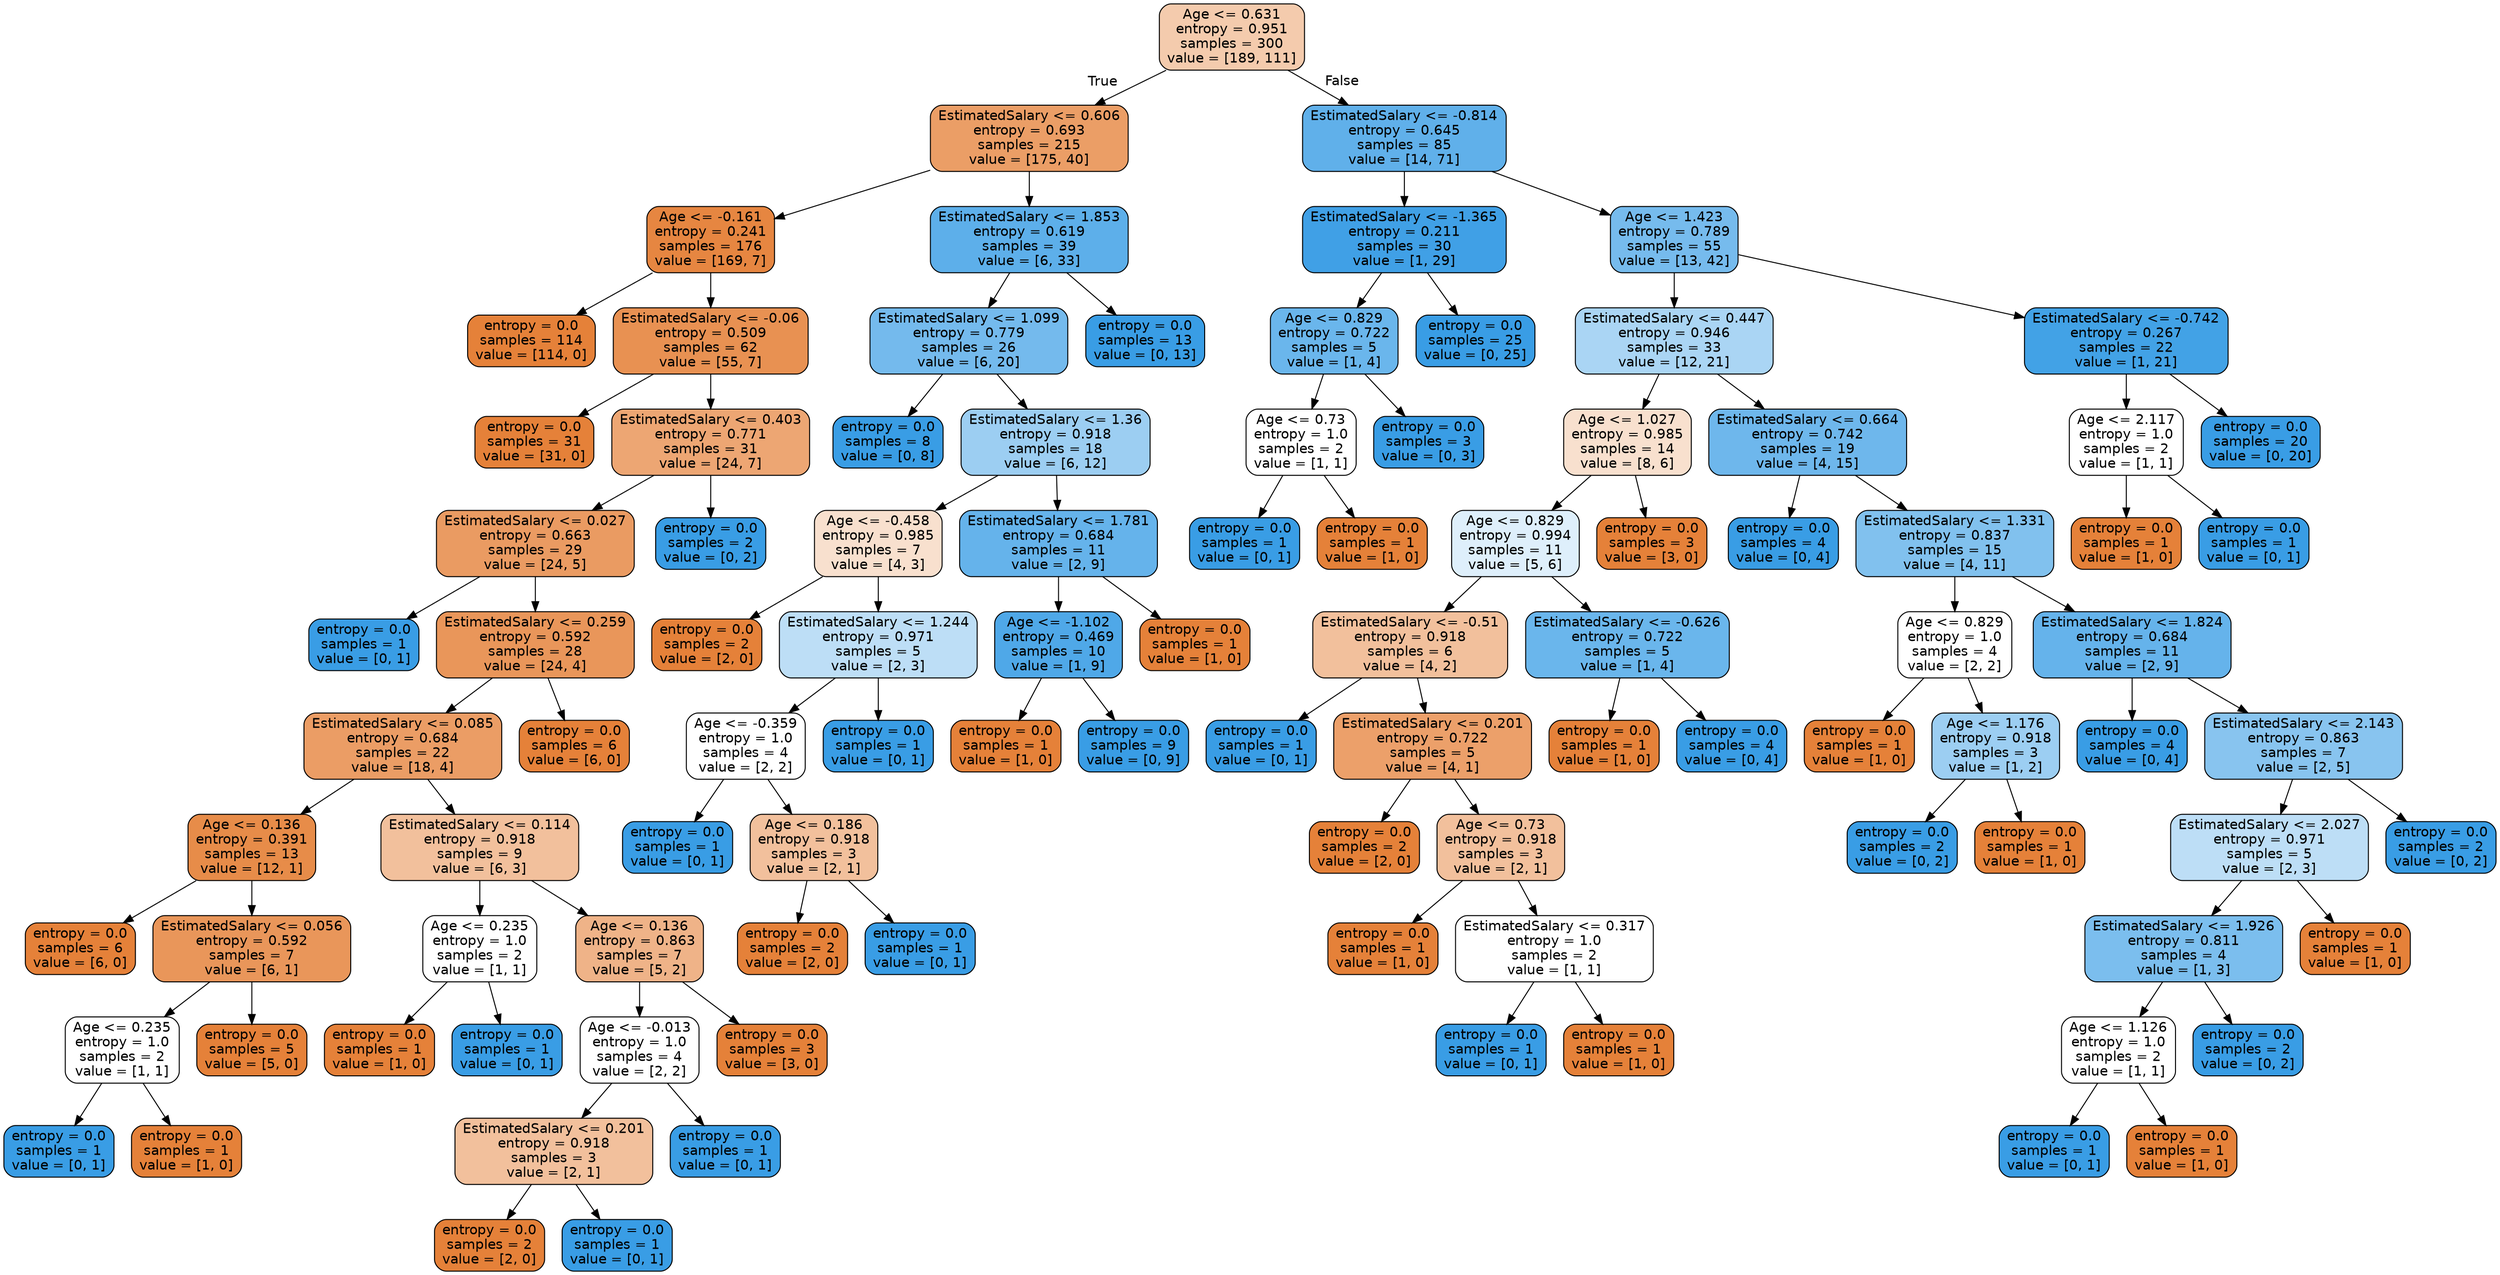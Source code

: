 digraph Tree {
node [shape=box, style="filled, rounded", color="black", fontname="helvetica"] ;
edge [fontname="helvetica"] ;
0 [label="Age <= 0.631\nentropy = 0.951\nsamples = 300\nvalue = [189, 111]", fillcolor="#f4cbad"] ;
1 [label="EstimatedSalary <= 0.606\nentropy = 0.693\nsamples = 215\nvalue = [175, 40]", fillcolor="#eb9e66"] ;
0 -> 1 [labeldistance=2.5, labelangle=45, headlabel="True"] ;
2 [label="Age <= -0.161\nentropy = 0.241\nsamples = 176\nvalue = [169, 7]", fillcolor="#e68641"] ;
1 -> 2 ;
3 [label="entropy = 0.0\nsamples = 114\nvalue = [114, 0]", fillcolor="#e58139"] ;
2 -> 3 ;
4 [label="EstimatedSalary <= -0.06\nentropy = 0.509\nsamples = 62\nvalue = [55, 7]", fillcolor="#e89152"] ;
2 -> 4 ;
5 [label="entropy = 0.0\nsamples = 31\nvalue = [31, 0]", fillcolor="#e58139"] ;
4 -> 5 ;
6 [label="EstimatedSalary <= 0.403\nentropy = 0.771\nsamples = 31\nvalue = [24, 7]", fillcolor="#eda673"] ;
4 -> 6 ;
7 [label="EstimatedSalary <= 0.027\nentropy = 0.663\nsamples = 29\nvalue = [24, 5]", fillcolor="#ea9b62"] ;
6 -> 7 ;
8 [label="entropy = 0.0\nsamples = 1\nvalue = [0, 1]", fillcolor="#399de5"] ;
7 -> 8 ;
9 [label="EstimatedSalary <= 0.259\nentropy = 0.592\nsamples = 28\nvalue = [24, 4]", fillcolor="#e9965a"] ;
7 -> 9 ;
10 [label="EstimatedSalary <= 0.085\nentropy = 0.684\nsamples = 22\nvalue = [18, 4]", fillcolor="#eb9d65"] ;
9 -> 10 ;
11 [label="Age <= 0.136\nentropy = 0.391\nsamples = 13\nvalue = [12, 1]", fillcolor="#e78c49"] ;
10 -> 11 ;
12 [label="entropy = 0.0\nsamples = 6\nvalue = [6, 0]", fillcolor="#e58139"] ;
11 -> 12 ;
13 [label="EstimatedSalary <= 0.056\nentropy = 0.592\nsamples = 7\nvalue = [6, 1]", fillcolor="#e9965a"] ;
11 -> 13 ;
14 [label="Age <= 0.235\nentropy = 1.0\nsamples = 2\nvalue = [1, 1]", fillcolor="#ffffff"] ;
13 -> 14 ;
15 [label="entropy = 0.0\nsamples = 1\nvalue = [0, 1]", fillcolor="#399de5"] ;
14 -> 15 ;
16 [label="entropy = 0.0\nsamples = 1\nvalue = [1, 0]", fillcolor="#e58139"] ;
14 -> 16 ;
17 [label="entropy = 0.0\nsamples = 5\nvalue = [5, 0]", fillcolor="#e58139"] ;
13 -> 17 ;
18 [label="EstimatedSalary <= 0.114\nentropy = 0.918\nsamples = 9\nvalue = [6, 3]", fillcolor="#f2c09c"] ;
10 -> 18 ;
19 [label="Age <= 0.235\nentropy = 1.0\nsamples = 2\nvalue = [1, 1]", fillcolor="#ffffff"] ;
18 -> 19 ;
20 [label="entropy = 0.0\nsamples = 1\nvalue = [1, 0]", fillcolor="#e58139"] ;
19 -> 20 ;
21 [label="entropy = 0.0\nsamples = 1\nvalue = [0, 1]", fillcolor="#399de5"] ;
19 -> 21 ;
22 [label="Age <= 0.136\nentropy = 0.863\nsamples = 7\nvalue = [5, 2]", fillcolor="#efb388"] ;
18 -> 22 ;
23 [label="Age <= -0.013\nentropy = 1.0\nsamples = 4\nvalue = [2, 2]", fillcolor="#ffffff"] ;
22 -> 23 ;
24 [label="EstimatedSalary <= 0.201\nentropy = 0.918\nsamples = 3\nvalue = [2, 1]", fillcolor="#f2c09c"] ;
23 -> 24 ;
25 [label="entropy = 0.0\nsamples = 2\nvalue = [2, 0]", fillcolor="#e58139"] ;
24 -> 25 ;
26 [label="entropy = 0.0\nsamples = 1\nvalue = [0, 1]", fillcolor="#399de5"] ;
24 -> 26 ;
27 [label="entropy = 0.0\nsamples = 1\nvalue = [0, 1]", fillcolor="#399de5"] ;
23 -> 27 ;
28 [label="entropy = 0.0\nsamples = 3\nvalue = [3, 0]", fillcolor="#e58139"] ;
22 -> 28 ;
29 [label="entropy = 0.0\nsamples = 6\nvalue = [6, 0]", fillcolor="#e58139"] ;
9 -> 29 ;
30 [label="entropy = 0.0\nsamples = 2\nvalue = [0, 2]", fillcolor="#399de5"] ;
6 -> 30 ;
31 [label="EstimatedSalary <= 1.853\nentropy = 0.619\nsamples = 39\nvalue = [6, 33]", fillcolor="#5dafea"] ;
1 -> 31 ;
32 [label="EstimatedSalary <= 1.099\nentropy = 0.779\nsamples = 26\nvalue = [6, 20]", fillcolor="#74baed"] ;
31 -> 32 ;
33 [label="entropy = 0.0\nsamples = 8\nvalue = [0, 8]", fillcolor="#399de5"] ;
32 -> 33 ;
34 [label="EstimatedSalary <= 1.36\nentropy = 0.918\nsamples = 18\nvalue = [6, 12]", fillcolor="#9ccef2"] ;
32 -> 34 ;
35 [label="Age <= -0.458\nentropy = 0.985\nsamples = 7\nvalue = [4, 3]", fillcolor="#f8e0ce"] ;
34 -> 35 ;
36 [label="entropy = 0.0\nsamples = 2\nvalue = [2, 0]", fillcolor="#e58139"] ;
35 -> 36 ;
37 [label="EstimatedSalary <= 1.244\nentropy = 0.971\nsamples = 5\nvalue = [2, 3]", fillcolor="#bddef6"] ;
35 -> 37 ;
38 [label="Age <= -0.359\nentropy = 1.0\nsamples = 4\nvalue = [2, 2]", fillcolor="#ffffff"] ;
37 -> 38 ;
39 [label="entropy = 0.0\nsamples = 1\nvalue = [0, 1]", fillcolor="#399de5"] ;
38 -> 39 ;
40 [label="Age <= 0.186\nentropy = 0.918\nsamples = 3\nvalue = [2, 1]", fillcolor="#f2c09c"] ;
38 -> 40 ;
41 [label="entropy = 0.0\nsamples = 2\nvalue = [2, 0]", fillcolor="#e58139"] ;
40 -> 41 ;
42 [label="entropy = 0.0\nsamples = 1\nvalue = [0, 1]", fillcolor="#399de5"] ;
40 -> 42 ;
43 [label="entropy = 0.0\nsamples = 1\nvalue = [0, 1]", fillcolor="#399de5"] ;
37 -> 43 ;
44 [label="EstimatedSalary <= 1.781\nentropy = 0.684\nsamples = 11\nvalue = [2, 9]", fillcolor="#65b3eb"] ;
34 -> 44 ;
45 [label="Age <= -1.102\nentropy = 0.469\nsamples = 10\nvalue = [1, 9]", fillcolor="#4fa8e8"] ;
44 -> 45 ;
46 [label="entropy = 0.0\nsamples = 1\nvalue = [1, 0]", fillcolor="#e58139"] ;
45 -> 46 ;
47 [label="entropy = 0.0\nsamples = 9\nvalue = [0, 9]", fillcolor="#399de5"] ;
45 -> 47 ;
48 [label="entropy = 0.0\nsamples = 1\nvalue = [1, 0]", fillcolor="#e58139"] ;
44 -> 48 ;
49 [label="entropy = 0.0\nsamples = 13\nvalue = [0, 13]", fillcolor="#399de5"] ;
31 -> 49 ;
50 [label="EstimatedSalary <= -0.814\nentropy = 0.645\nsamples = 85\nvalue = [14, 71]", fillcolor="#60b0ea"] ;
0 -> 50 [labeldistance=2.5, labelangle=-45, headlabel="False"] ;
51 [label="EstimatedSalary <= -1.365\nentropy = 0.211\nsamples = 30\nvalue = [1, 29]", fillcolor="#40a0e6"] ;
50 -> 51 ;
52 [label="Age <= 0.829\nentropy = 0.722\nsamples = 5\nvalue = [1, 4]", fillcolor="#6ab6ec"] ;
51 -> 52 ;
53 [label="Age <= 0.73\nentropy = 1.0\nsamples = 2\nvalue = [1, 1]", fillcolor="#ffffff"] ;
52 -> 53 ;
54 [label="entropy = 0.0\nsamples = 1\nvalue = [0, 1]", fillcolor="#399de5"] ;
53 -> 54 ;
55 [label="entropy = 0.0\nsamples = 1\nvalue = [1, 0]", fillcolor="#e58139"] ;
53 -> 55 ;
56 [label="entropy = 0.0\nsamples = 3\nvalue = [0, 3]", fillcolor="#399de5"] ;
52 -> 56 ;
57 [label="entropy = 0.0\nsamples = 25\nvalue = [0, 25]", fillcolor="#399de5"] ;
51 -> 57 ;
58 [label="Age <= 1.423\nentropy = 0.789\nsamples = 55\nvalue = [13, 42]", fillcolor="#76bbed"] ;
50 -> 58 ;
59 [label="EstimatedSalary <= 0.447\nentropy = 0.946\nsamples = 33\nvalue = [12, 21]", fillcolor="#aad5f4"] ;
58 -> 59 ;
60 [label="Age <= 1.027\nentropy = 0.985\nsamples = 14\nvalue = [8, 6]", fillcolor="#f8e0ce"] ;
59 -> 60 ;
61 [label="Age <= 0.829\nentropy = 0.994\nsamples = 11\nvalue = [5, 6]", fillcolor="#deeffb"] ;
60 -> 61 ;
62 [label="EstimatedSalary <= -0.51\nentropy = 0.918\nsamples = 6\nvalue = [4, 2]", fillcolor="#f2c09c"] ;
61 -> 62 ;
63 [label="entropy = 0.0\nsamples = 1\nvalue = [0, 1]", fillcolor="#399de5"] ;
62 -> 63 ;
64 [label="EstimatedSalary <= 0.201\nentropy = 0.722\nsamples = 5\nvalue = [4, 1]", fillcolor="#eca06a"] ;
62 -> 64 ;
65 [label="entropy = 0.0\nsamples = 2\nvalue = [2, 0]", fillcolor="#e58139"] ;
64 -> 65 ;
66 [label="Age <= 0.73\nentropy = 0.918\nsamples = 3\nvalue = [2, 1]", fillcolor="#f2c09c"] ;
64 -> 66 ;
67 [label="entropy = 0.0\nsamples = 1\nvalue = [1, 0]", fillcolor="#e58139"] ;
66 -> 67 ;
68 [label="EstimatedSalary <= 0.317\nentropy = 1.0\nsamples = 2\nvalue = [1, 1]", fillcolor="#ffffff"] ;
66 -> 68 ;
69 [label="entropy = 0.0\nsamples = 1\nvalue = [0, 1]", fillcolor="#399de5"] ;
68 -> 69 ;
70 [label="entropy = 0.0\nsamples = 1\nvalue = [1, 0]", fillcolor="#e58139"] ;
68 -> 70 ;
71 [label="EstimatedSalary <= -0.626\nentropy = 0.722\nsamples = 5\nvalue = [1, 4]", fillcolor="#6ab6ec"] ;
61 -> 71 ;
72 [label="entropy = 0.0\nsamples = 1\nvalue = [1, 0]", fillcolor="#e58139"] ;
71 -> 72 ;
73 [label="entropy = 0.0\nsamples = 4\nvalue = [0, 4]", fillcolor="#399de5"] ;
71 -> 73 ;
74 [label="entropy = 0.0\nsamples = 3\nvalue = [3, 0]", fillcolor="#e58139"] ;
60 -> 74 ;
75 [label="EstimatedSalary <= 0.664\nentropy = 0.742\nsamples = 19\nvalue = [4, 15]", fillcolor="#6eb7ec"] ;
59 -> 75 ;
76 [label="entropy = 0.0\nsamples = 4\nvalue = [0, 4]", fillcolor="#399de5"] ;
75 -> 76 ;
77 [label="EstimatedSalary <= 1.331\nentropy = 0.837\nsamples = 15\nvalue = [4, 11]", fillcolor="#81c1ee"] ;
75 -> 77 ;
78 [label="Age <= 0.829\nentropy = 1.0\nsamples = 4\nvalue = [2, 2]", fillcolor="#ffffff"] ;
77 -> 78 ;
79 [label="entropy = 0.0\nsamples = 1\nvalue = [1, 0]", fillcolor="#e58139"] ;
78 -> 79 ;
80 [label="Age <= 1.176\nentropy = 0.918\nsamples = 3\nvalue = [1, 2]", fillcolor="#9ccef2"] ;
78 -> 80 ;
81 [label="entropy = 0.0\nsamples = 2\nvalue = [0, 2]", fillcolor="#399de5"] ;
80 -> 81 ;
82 [label="entropy = 0.0\nsamples = 1\nvalue = [1, 0]", fillcolor="#e58139"] ;
80 -> 82 ;
83 [label="EstimatedSalary <= 1.824\nentropy = 0.684\nsamples = 11\nvalue = [2, 9]", fillcolor="#65b3eb"] ;
77 -> 83 ;
84 [label="entropy = 0.0\nsamples = 4\nvalue = [0, 4]", fillcolor="#399de5"] ;
83 -> 84 ;
85 [label="EstimatedSalary <= 2.143\nentropy = 0.863\nsamples = 7\nvalue = [2, 5]", fillcolor="#88c4ef"] ;
83 -> 85 ;
86 [label="EstimatedSalary <= 2.027\nentropy = 0.971\nsamples = 5\nvalue = [2, 3]", fillcolor="#bddef6"] ;
85 -> 86 ;
87 [label="EstimatedSalary <= 1.926\nentropy = 0.811\nsamples = 4\nvalue = [1, 3]", fillcolor="#7bbeee"] ;
86 -> 87 ;
88 [label="Age <= 1.126\nentropy = 1.0\nsamples = 2\nvalue = [1, 1]", fillcolor="#ffffff"] ;
87 -> 88 ;
89 [label="entropy = 0.0\nsamples = 1\nvalue = [0, 1]", fillcolor="#399de5"] ;
88 -> 89 ;
90 [label="entropy = 0.0\nsamples = 1\nvalue = [1, 0]", fillcolor="#e58139"] ;
88 -> 90 ;
91 [label="entropy = 0.0\nsamples = 2\nvalue = [0, 2]", fillcolor="#399de5"] ;
87 -> 91 ;
92 [label="entropy = 0.0\nsamples = 1\nvalue = [1, 0]", fillcolor="#e58139"] ;
86 -> 92 ;
93 [label="entropy = 0.0\nsamples = 2\nvalue = [0, 2]", fillcolor="#399de5"] ;
85 -> 93 ;
94 [label="EstimatedSalary <= -0.742\nentropy = 0.267\nsamples = 22\nvalue = [1, 21]", fillcolor="#42a2e6"] ;
58 -> 94 ;
95 [label="Age <= 2.117\nentropy = 1.0\nsamples = 2\nvalue = [1, 1]", fillcolor="#ffffff"] ;
94 -> 95 ;
96 [label="entropy = 0.0\nsamples = 1\nvalue = [1, 0]", fillcolor="#e58139"] ;
95 -> 96 ;
97 [label="entropy = 0.0\nsamples = 1\nvalue = [0, 1]", fillcolor="#399de5"] ;
95 -> 97 ;
98 [label="entropy = 0.0\nsamples = 20\nvalue = [0, 20]", fillcolor="#399de5"] ;
94 -> 98 ;
}
